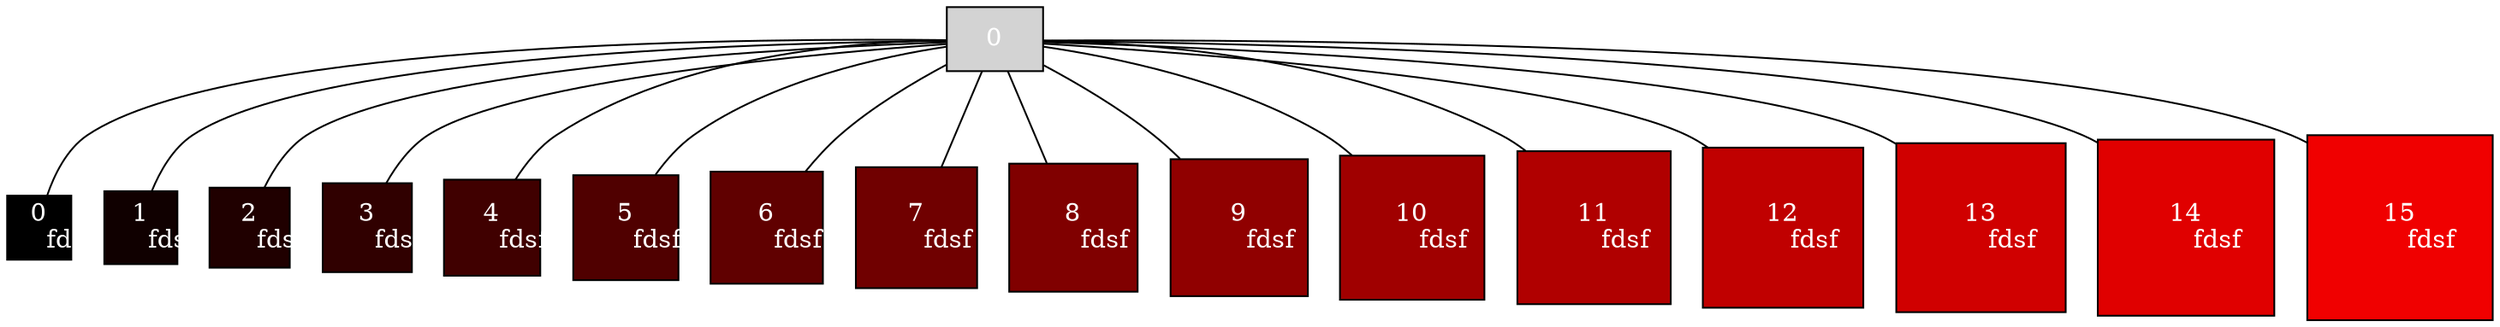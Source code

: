 strict graph "" {
	node [fixedsize=true,
		fontcolor="#FFFFFF",
		shape=box,
		style=filled
	];
	"0
	fdsf"	 [fillcolor="# 00000",
		height=0.5,
		width=0.5];
	0 -- "0
	fdsf";
	"1
	fdsf"	 [fillcolor="#100000",
		height=0.5625,
		width=0.5625];
	0 -- "1
	fdsf";
	"2
	fdsf"	 [fillcolor="#200000",
		height=0.625,
		width=0.625];
	0 -- "2
	fdsf";
	"3
	fdsf"	 [fillcolor="#300000",
		height=0.6875,
		width=0.6875];
	0 -- "3
	fdsf";
	"4
	fdsf"	 [fillcolor="#400000",
		height=0.75,
		width=0.75];
	0 -- "4
	fdsf";
	"5
	fdsf"	 [fillcolor="#500000",
		height=0.8125,
		width=0.8125];
	0 -- "5
	fdsf";
	"6
	fdsf"	 [fillcolor="#600000",
		height=0.875,
		width=0.875];
	0 -- "6
	fdsf";
	"7
	fdsf"	 [fillcolor="#700000",
		height=0.9375,
		width=0.9375];
	0 -- "7
	fdsf";
	"8
	fdsf"	 [fillcolor="#800000",
		height=1.0,
		width=1.0];
	0 -- "8
	fdsf";
	"9
	fdsf"	 [fillcolor="#900000",
		height=1.0625,
		width=1.0625];
	0 -- "9
	fdsf";
	"10
	fdsf"	 [fillcolor="#a00000",
		height=1.125,
		width=1.125];
	0 -- "10
	fdsf";
	"11
	fdsf"	 [fillcolor="#b00000",
		height=1.1875,
		width=1.1875];
	0 -- "11
	fdsf";
	"12
	fdsf"	 [fillcolor="#c00000",
		height=1.25,
		width=1.25];
	0 -- "12
	fdsf";
	"13
	fdsf"	 [fillcolor="#d00000",
		height=1.3125,
		width=1.3125];
	0 -- "13
	fdsf";
	"14
	fdsf"	 [fillcolor="#e00000",
		height=1.375,
		width=1.375];
	0 -- "14
	fdsf";
	"15
	fdsf"	 [fillcolor="#f00000",
		height=1.4375,
		width=1.4375];
	0 -- "15
	fdsf";
}
